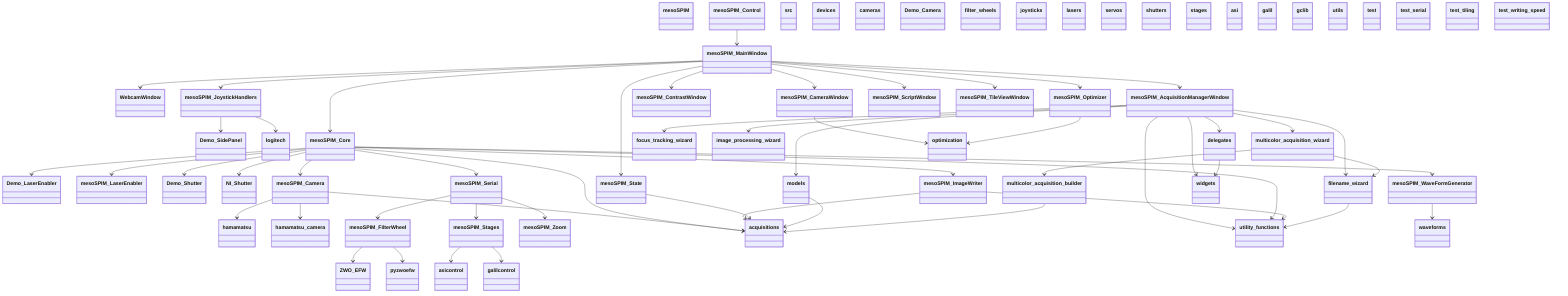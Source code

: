 classDiagram
  class mesoSPIM {
  }
  class mesoSPIM_Control {
  }
  class src {
  }
  class WebcamWindow {
  }
  class devices {
  }
  class cameras {
  }
  class Demo_Camera {
  }
  class hamamatsu {
  }
  class hamamatsu_camera {
  }
  class filter_wheels {
  }
  class ZWO_EFW {
  }
  class pyzwoefw {
  }
  class mesoSPIM_FilterWheel {
  }
  class joysticks {
  }
  class Demo_SidePanel {
  }
  class logitech {
  }
  class mesoSPIM_JoystickHandlers {
  }
  class lasers {
  }
  class Demo_LaserEnabler {
  }
  class mesoSPIM_LaserEnabler {
  }
  class servos {
  }
  class shutters {
  }
  class Demo_Shutter {
  }
  class NI_Shutter {
  }
  class stages {
  }
  class asi {
  }
  class asicontrol {
  }
  class galil {
  }
  class galilcontrol {
  }
  class gclib {
  }
  class mesoSPIM_AcquisitionManagerWindow {
  }
  class mesoSPIM_Camera {
  }
  class mesoSPIM_CameraWindow {
  }
  class mesoSPIM_ContrastWindow {
  }
  class mesoSPIM_Core {
  }
  class mesoSPIM_ImageWriter {
  }
  class mesoSPIM_MainWindow {
  }
  class mesoSPIM_Optimizer {
  }
  class mesoSPIM_ScriptWindow {
  }
  class mesoSPIM_Serial {
  }
  class mesoSPIM_Stages {
  }
  class mesoSPIM_State {
  }
  class mesoSPIM_TileViewWindow {
  }
  class mesoSPIM_WaveFormGenerator {
  }
  class mesoSPIM_Zoom {
  }
  class utils {
  }
  class acquisitions {
  }
  class delegates {
  }
  class filename_wizard {
  }
  class focus_tracking_wizard {
  }
  class image_processing_wizard {
  }
  class models {
  }
  class multicolor_acquisition_builder {
  }
  class multicolor_acquisition_wizard {
  }
  class optimization {
  }
  class utility_functions {
  }
  class waveforms {
  }
  class widgets {
  }
  class test {
  }
  class test_serial {
  }
  class test_tiling {
  }
  class test_writing_speed {
  }
  mesoSPIM_Control --> mesoSPIM_MainWindow
  mesoSPIM_FilterWheel --> ZWO_EFW
  mesoSPIM_FilterWheel --> pyzwoefw
  mesoSPIM_JoystickHandlers --> Demo_SidePanel
  mesoSPIM_JoystickHandlers --> logitech
  mesoSPIM_AcquisitionManagerWindow --> delegates
  mesoSPIM_AcquisitionManagerWindow --> filename_wizard
  mesoSPIM_AcquisitionManagerWindow --> focus_tracking_wizard
  mesoSPIM_AcquisitionManagerWindow --> image_processing_wizard
  mesoSPIM_AcquisitionManagerWindow --> models
  mesoSPIM_AcquisitionManagerWindow --> multicolor_acquisition_wizard
  mesoSPIM_AcquisitionManagerWindow --> utility_functions
  mesoSPIM_AcquisitionManagerWindow --> widgets
  mesoSPIM_Camera --> hamamatsu
  mesoSPIM_Camera --> hamamatsu_camera
  mesoSPIM_Camera --> acquisitions
  mesoSPIM_CameraWindow --> optimization
  mesoSPIM_Core --> Demo_LaserEnabler
  mesoSPIM_Core --> mesoSPIM_LaserEnabler
  mesoSPIM_Core --> Demo_Shutter
  mesoSPIM_Core --> NI_Shutter
  mesoSPIM_Core --> mesoSPIM_Camera
  mesoSPIM_Core --> mesoSPIM_ImageWriter
  mesoSPIM_Core --> mesoSPIM_Serial
  mesoSPIM_Core --> mesoSPIM_WaveFormGenerator
  mesoSPIM_Core --> acquisitions
  mesoSPIM_Core --> utility_functions
  mesoSPIM_ImageWriter --> acquisitions
  mesoSPIM_ImageWriter --> utility_functions
  mesoSPIM_MainWindow --> WebcamWindow
  mesoSPIM_MainWindow --> mesoSPIM_JoystickHandlers
  mesoSPIM_MainWindow --> mesoSPIM_AcquisitionManagerWindow
  mesoSPIM_MainWindow --> mesoSPIM_CameraWindow
  mesoSPIM_MainWindow --> mesoSPIM_ContrastWindow
  mesoSPIM_MainWindow --> mesoSPIM_Core
  mesoSPIM_MainWindow --> mesoSPIM_Optimizer
  mesoSPIM_MainWindow --> mesoSPIM_ScriptWindow
  mesoSPIM_MainWindow --> mesoSPIM_State
  mesoSPIM_MainWindow --> mesoSPIM_TileViewWindow
  mesoSPIM_Optimizer --> optimization
  mesoSPIM_Serial --> mesoSPIM_FilterWheel
  mesoSPIM_Serial --> mesoSPIM_Stages
  mesoSPIM_Serial --> mesoSPIM_Zoom
  mesoSPIM_Stages --> asicontrol
  mesoSPIM_Stages --> galilcontrol
  mesoSPIM_State --> acquisitions
  mesoSPIM_WaveFormGenerator --> waveforms
  delegates --> widgets
  filename_wizard --> utility_functions
  models --> acquisitions
  multicolor_acquisition_builder --> acquisitions
  multicolor_acquisition_wizard --> filename_wizard
  multicolor_acquisition_wizard --> multicolor_acquisition_builder